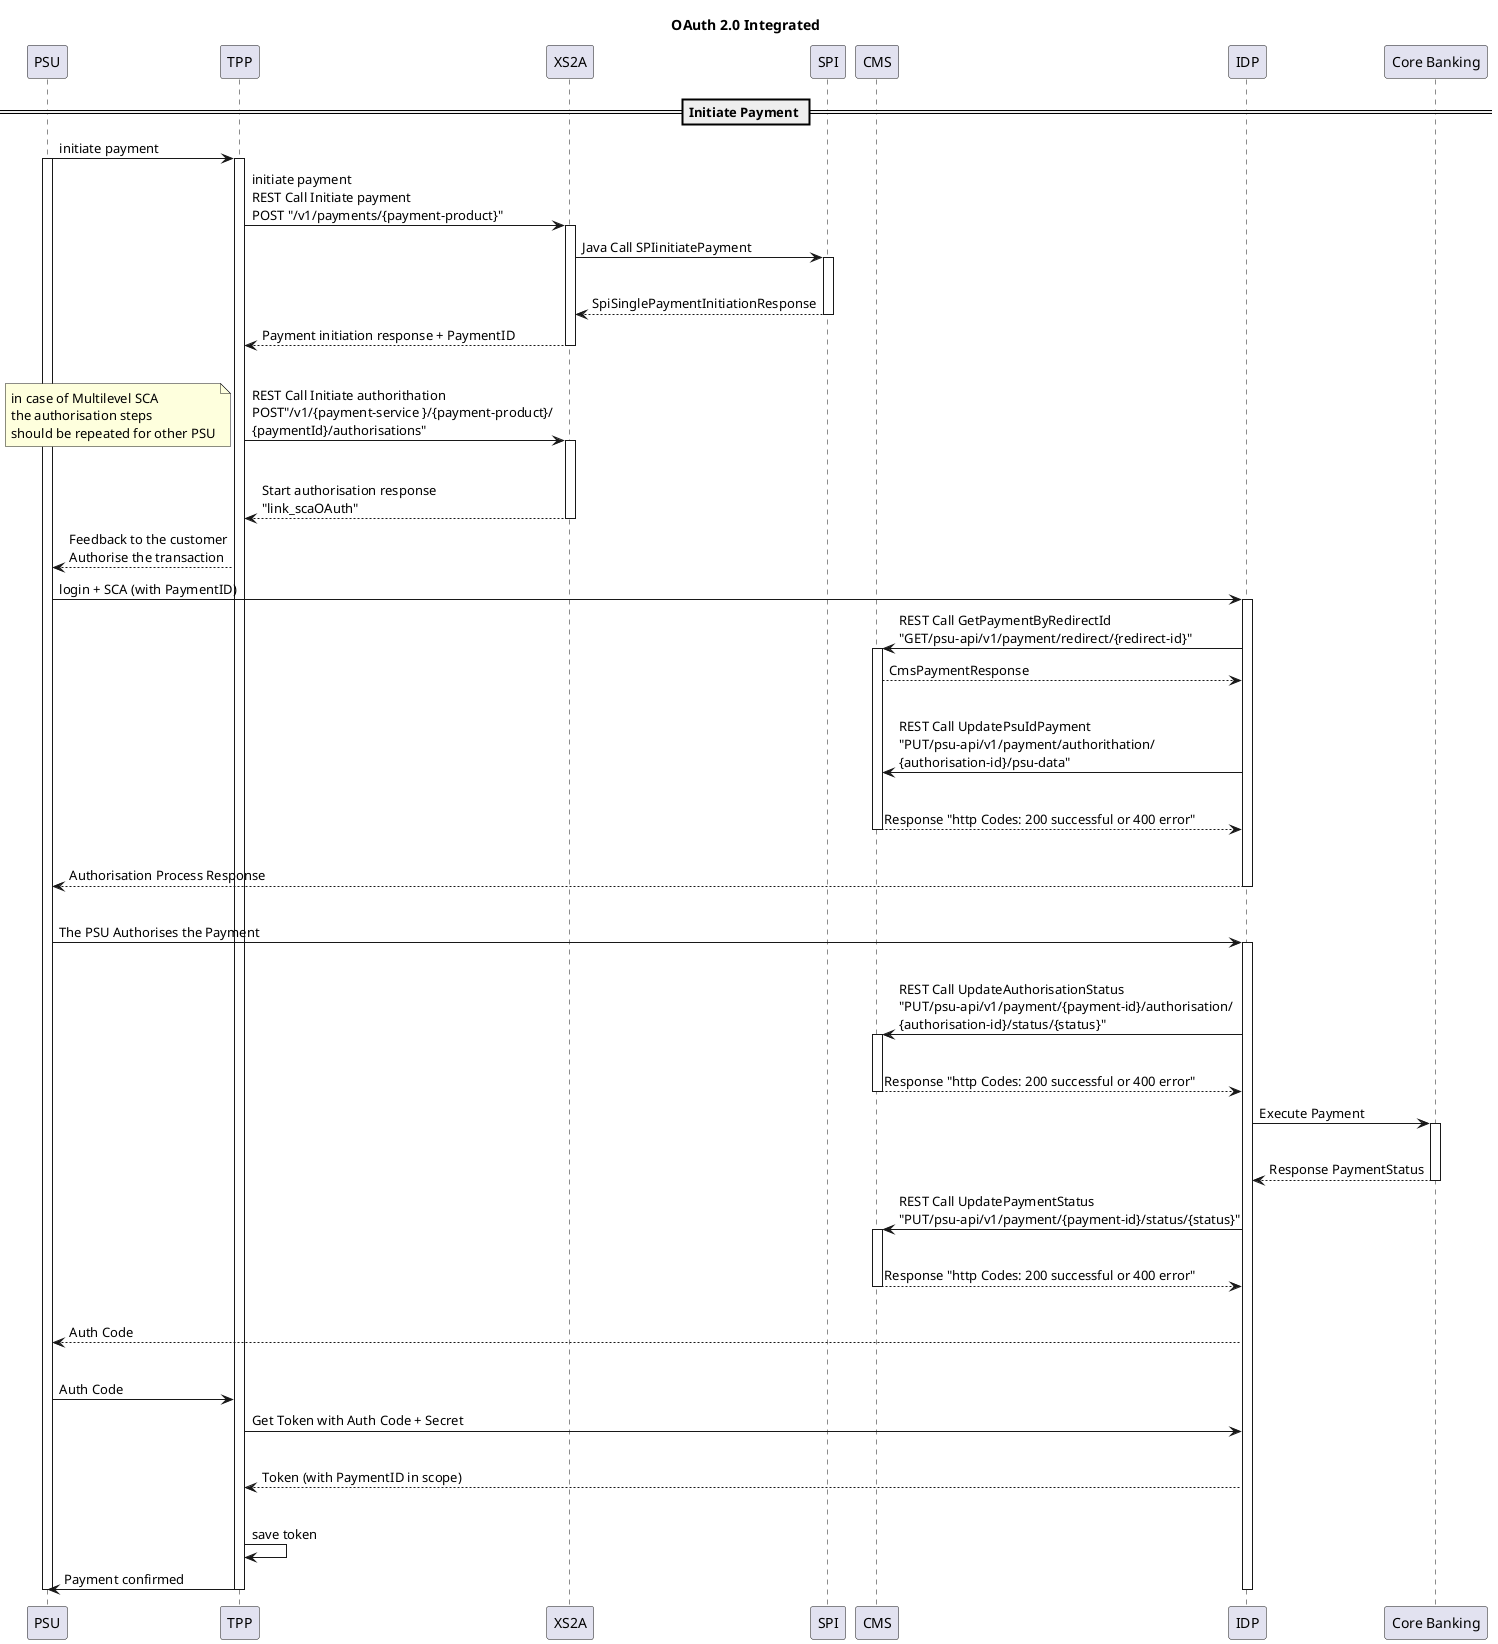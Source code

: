 @startuml

title OAuth 2.0 Integrated

participant PSU as psu
participant TPP as tpp
participant XS2A as xs2a
participant SPI as spi
participant CMS as cms
participant IDP as idp
participant "Core Banking" as cbs

== Initiate Payment ==

psu -> tpp: initiate payment
activate tpp
activate psu
tpp -> xs2a: initiate payment\nREST Call Initiate payment\nPOST "/v1/payments/{payment-product}"
activate xs2a
xs2a -> spi: Java Call SPIinitiatePayment
activate spi
|||
spi-->xs2a: SpiSinglePaymentInitiationResponse
deactivate spi
xs2a-->tpp:Payment initiation response + PaymentID
deactivate xs2a
|||
tpp->xs2a: REST Call Initiate authorithation \nPOST"/v1/{payment-service }/{payment-product}/\n{paymentId}/authorisations"
activate xs2a
note left
         in case of Multilevel SCA
         the authorisation steps
         should be repeated for other PSU
end note
|||
xs2a-->tpp:Start authorisation response\n"link_scaOAuth"
deactivate xs2a
tpp --> psu: Feedback to the customer\nAuthorise the transaction
psu -> idp: login + SCA (with PaymentID)
activate idp
idp -> cms: REST Call GetPaymentByRedirectId\n"GET/psu-api/v1/payment/redirect/{redirect-id}"
activate cms
cms-->idp: CmsPaymentResponse
|||
idp->cms: REST Call UpdatePsuIdPayment\n"PUT/psu-api/v1/payment/authorithation/\n{authorisation-id}/psu-data"
|||
cms-->idp: Response "http Codes: 200 successful or 400 error"
deactivate cms
|||
idp-->psu: Authorisation Process Response
deactivate idp
|||
psu->idp: The PSU Authorises the Payment
activate idp
|||
idp->cms: REST Call UpdateAuthorisationStatus\n"PUT/psu-api/v1/payment/{payment-id}/authorisation/\n{authorisation-id}/status/{status}"
activate cms
|||
cms-->idp: Response "http Codes: 200 successful or 400 error"
deactivate cms
idp->cbs: Execute Payment
activate cbs
|||
cbs-->idp: Response PaymentStatus
deactivate cbs
idp->cms: REST Call UpdatePaymentStatus\n"PUT/psu-api/v1/payment/{payment-id}/status/{status}"
activate cms
|||
cms-->idp: Response "http Codes: 200 successful or 400 error"
deactivate cms
|||
idp --> psu: Auth Code
|||
psu -> tpp: Auth Code
tpp -> idp: Get Token with Auth Code + Secret
|||
idp --> tpp: Token (with PaymentID in scope)
|||
tpp -> tpp: save token
tpp -> psu: Payment confirmed
deactivate psu
deactivate tpp
deactivate idp
@enduml

